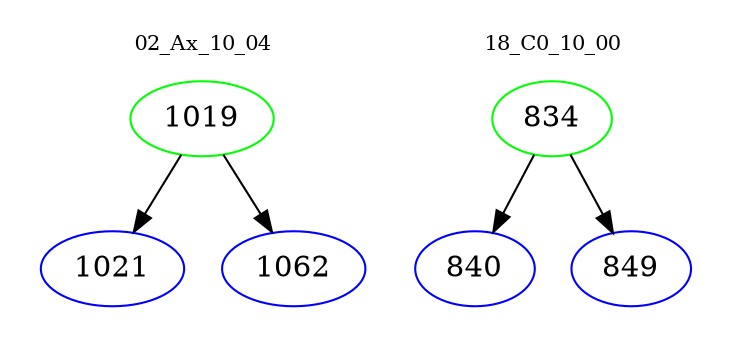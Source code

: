 digraph{
subgraph cluster_0 {
color = white
label = "02_Ax_10_04";
fontsize=10;
T0_1019 [label="1019", color="green"]
T0_1019 -> T0_1021 [color="black"]
T0_1021 [label="1021", color="blue"]
T0_1019 -> T0_1062 [color="black"]
T0_1062 [label="1062", color="blue"]
}
subgraph cluster_1 {
color = white
label = "18_C0_10_00";
fontsize=10;
T1_834 [label="834", color="green"]
T1_834 -> T1_840 [color="black"]
T1_840 [label="840", color="blue"]
T1_834 -> T1_849 [color="black"]
T1_849 [label="849", color="blue"]
}
}
